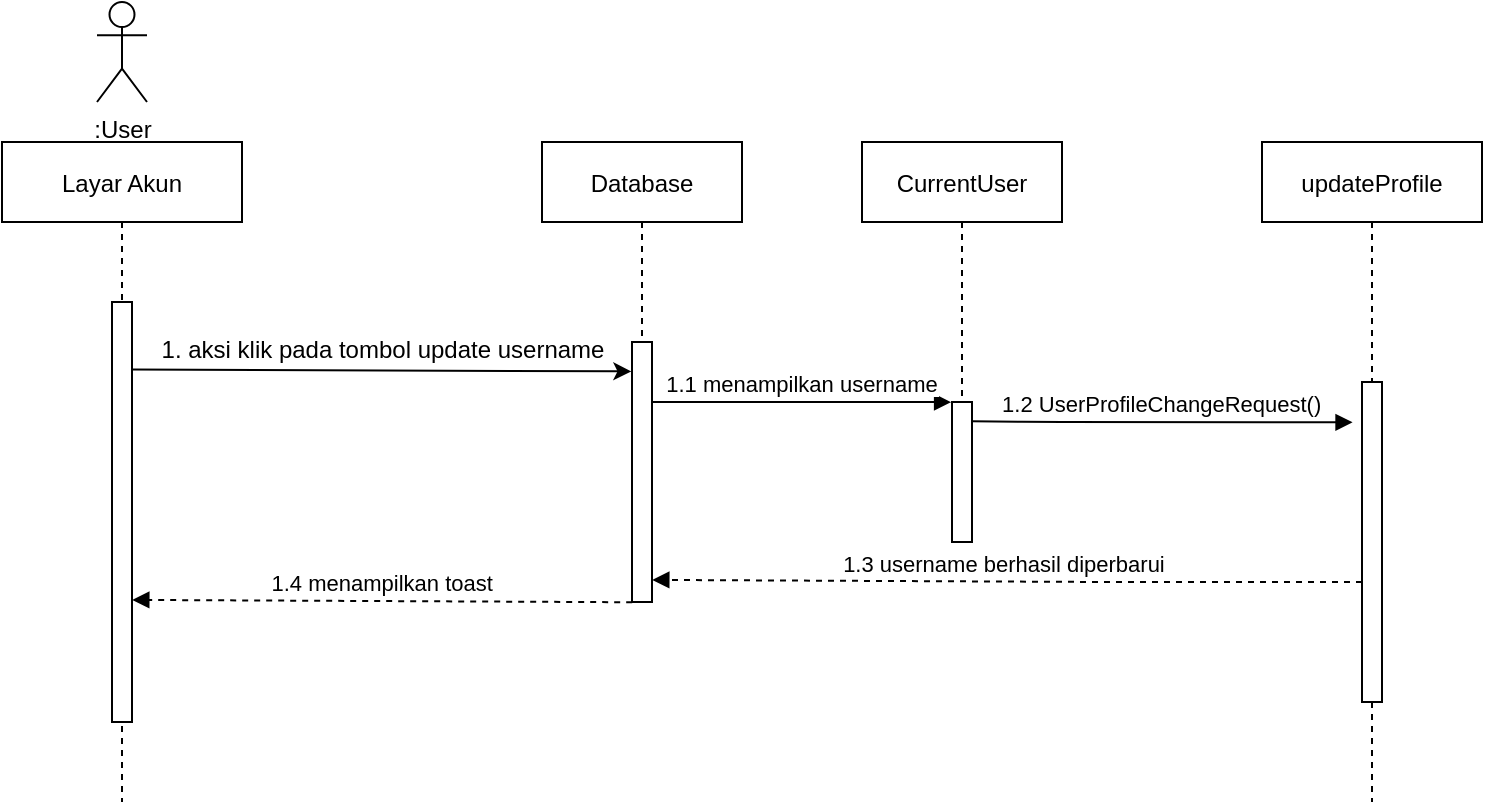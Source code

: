 <mxfile version="18.0.2" type="device"><diagram id="kgpKYQtTHZ0yAKxKKP6v" name="Page-1"><mxGraphModel dx="1038" dy="609" grid="1" gridSize="10" guides="1" tooltips="1" connect="1" arrows="1" fold="1" page="1" pageScale="1" pageWidth="1169" pageHeight="1654" math="0" shadow="0"><root><mxCell id="0"/><mxCell id="1" parent="0"/><mxCell id="3nuBFxr9cyL0pnOWT2aG-1" value="Layar Akun" style="shape=umlLifeline;perimeter=lifelinePerimeter;container=1;collapsible=0;recursiveResize=0;rounded=0;shadow=0;strokeWidth=1;" parent="1" vertex="1"><mxGeometry x="40" y="110" width="120" height="330" as="geometry"/></mxCell><mxCell id="3nuBFxr9cyL0pnOWT2aG-2" value="" style="points=[];perimeter=orthogonalPerimeter;rounded=0;shadow=0;strokeWidth=1;" parent="3nuBFxr9cyL0pnOWT2aG-1" vertex="1"><mxGeometry x="55" y="80" width="10" height="210" as="geometry"/></mxCell><mxCell id="3nuBFxr9cyL0pnOWT2aG-5" value="Database" style="shape=umlLifeline;perimeter=lifelinePerimeter;container=1;collapsible=0;recursiveResize=0;rounded=0;shadow=0;strokeWidth=1;" parent="1" vertex="1"><mxGeometry x="310" y="110" width="100" height="230" as="geometry"/></mxCell><mxCell id="3nuBFxr9cyL0pnOWT2aG-6" value="" style="points=[];perimeter=orthogonalPerimeter;rounded=0;shadow=0;strokeWidth=1;" parent="3nuBFxr9cyL0pnOWT2aG-5" vertex="1"><mxGeometry x="45" y="100" width="10" height="130" as="geometry"/></mxCell><mxCell id="3nuBFxr9cyL0pnOWT2aG-8" value="1.1 menampilkan username" style="verticalAlign=bottom;endArrow=block;entryX=-0.044;entryY=0.001;shadow=0;strokeWidth=1;entryDx=0;entryDy=0;entryPerimeter=0;" parent="3nuBFxr9cyL0pnOWT2aG-5" target="d-2OW_0orGtFzGrd2AQe-11" edge="1"><mxGeometry relative="1" as="geometry"><mxPoint x="55" y="130" as="sourcePoint"/><mxPoint x="195" y="130.0" as="targetPoint"/><Array as="points"><mxPoint x="130" y="130"/></Array></mxGeometry></mxCell><mxCell id="d-2OW_0orGtFzGrd2AQe-2" value=":User" style="shape=umlActor;verticalLabelPosition=bottom;verticalAlign=top;html=1;outlineConnect=0;" parent="1" vertex="1"><mxGeometry x="87.5" y="40" width="25" height="50" as="geometry"/></mxCell><mxCell id="d-2OW_0orGtFzGrd2AQe-4" value="" style="endArrow=classic;html=1;rounded=0;entryX=-0.031;entryY=0.113;entryDx=0;entryDy=0;entryPerimeter=0;exitX=0.954;exitY=0.161;exitDx=0;exitDy=0;exitPerimeter=0;" parent="1" source="3nuBFxr9cyL0pnOWT2aG-2" target="3nuBFxr9cyL0pnOWT2aG-6" edge="1"><mxGeometry width="50" height="50" relative="1" as="geometry"><mxPoint x="140" y="230" as="sourcePoint"/><mxPoint x="330" y="240" as="targetPoint"/></mxGeometry></mxCell><mxCell id="d-2OW_0orGtFzGrd2AQe-7" value="&lt;span style=&quot;font-weight: normal&quot;&gt;&lt;font style=&quot;font-size: 12px&quot;&gt;1. aksi klik pada tombol update username&lt;/font&gt;&lt;/span&gt;" style="text;strokeColor=none;fillColor=none;html=1;fontSize=24;fontStyle=1;verticalAlign=middle;align=center;" parent="1" vertex="1"><mxGeometry x="180" y="190" width="100" height="40" as="geometry"/></mxCell><mxCell id="d-2OW_0orGtFzGrd2AQe-10" value="CurrentUser" style="shape=umlLifeline;perimeter=lifelinePerimeter;container=1;collapsible=0;recursiveResize=0;rounded=0;shadow=0;strokeWidth=1;" parent="1" vertex="1"><mxGeometry x="470" y="110" width="100" height="200" as="geometry"/></mxCell><mxCell id="d-2OW_0orGtFzGrd2AQe-11" value="" style="points=[];perimeter=orthogonalPerimeter;rounded=0;shadow=0;strokeWidth=1;" parent="d-2OW_0orGtFzGrd2AQe-10" vertex="1"><mxGeometry x="45" y="130" width="10" height="70" as="geometry"/></mxCell><mxCell id="P9FHl31LlWSPJEpWCYR5-1" value="updateProfile" style="shape=umlLifeline;perimeter=lifelinePerimeter;container=1;collapsible=0;recursiveResize=0;rounded=0;shadow=0;strokeWidth=1;" parent="1" vertex="1"><mxGeometry x="670" y="110" width="110" height="330" as="geometry"/></mxCell><mxCell id="P9FHl31LlWSPJEpWCYR5-2" value="" style="points=[];perimeter=orthogonalPerimeter;rounded=0;shadow=0;strokeWidth=1;" parent="P9FHl31LlWSPJEpWCYR5-1" vertex="1"><mxGeometry x="50" y="120" width="10" height="160" as="geometry"/></mxCell><mxCell id="P9FHl31LlWSPJEpWCYR5-8" value="1.2 UserProfileChangeRequest()" style="verticalAlign=bottom;endArrow=block;shadow=0;strokeWidth=1;entryX=0.028;entryY=0.001;entryDx=0;entryDy=0;entryPerimeter=0;exitX=0.985;exitY=0.138;exitDx=0;exitDy=0;exitPerimeter=0;" parent="1" source="d-2OW_0orGtFzGrd2AQe-11" edge="1"><mxGeometry relative="1" as="geometry"><mxPoint x="510" y="250" as="sourcePoint"/><mxPoint x="715.28" y="250.15" as="targetPoint"/><Array as="points"><mxPoint x="560" y="250"/></Array></mxGeometry></mxCell><mxCell id="Mx9yuYa8Jhxjy-T0GQSX-2" value="1.3 username berhasil diperbarui " style="verticalAlign=bottom;endArrow=block;shadow=0;strokeWidth=1;dashed=1;entryX=1.015;entryY=0.915;entryDx=0;entryDy=0;entryPerimeter=0;" edge="1" parent="1" target="3nuBFxr9cyL0pnOWT2aG-6"><mxGeometry relative="1" as="geometry"><mxPoint x="720" y="330" as="sourcePoint"/><mxPoint x="370" y="330" as="targetPoint"/><Array as="points"><mxPoint x="590" y="330"/></Array></mxGeometry></mxCell><mxCell id="Mx9yuYa8Jhxjy-T0GQSX-3" value="1.4 menampilkan toast" style="verticalAlign=bottom;endArrow=block;shadow=0;strokeWidth=1;dashed=1;entryX=1.015;entryY=0.915;entryDx=0;entryDy=0;entryPerimeter=0;exitX=0.009;exitY=1.001;exitDx=0;exitDy=0;exitPerimeter=0;" edge="1" parent="1" source="3nuBFxr9cyL0pnOWT2aG-6"><mxGeometry relative="1" as="geometry"><mxPoint x="360" y="339" as="sourcePoint"/><mxPoint x="105.15" y="338.95" as="targetPoint"/><Array as="points"><mxPoint x="330" y="340"/></Array></mxGeometry></mxCell></root></mxGraphModel></diagram></mxfile>
